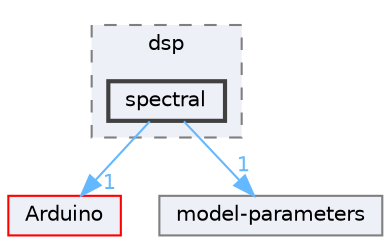 digraph "Face_Access_inferencing/src/edge-impulse-sdk/dsp/spectral"
{
 // LATEX_PDF_SIZE
  bgcolor="transparent";
  edge [fontname=Helvetica,fontsize=10,labelfontname=Helvetica,labelfontsize=10];
  node [fontname=Helvetica,fontsize=10,shape=box,height=0.2,width=0.4];
  compound=true
  subgraph clusterdir_886b43ea9b160eca43e3ca1bc455c6fc {
    graph [ bgcolor="#edf0f7", pencolor="grey50", label="dsp", fontname=Helvetica,fontsize=10 style="filled,dashed", URL="dir_886b43ea9b160eca43e3ca1bc455c6fc.html",tooltip=""]
  dir_e51bfb2ad23b65842019898fa0ad6b53 [label="spectral", fillcolor="#edf0f7", color="grey25", style="filled,bold", URL="dir_e51bfb2ad23b65842019898fa0ad6b53.html",tooltip=""];
  }
  dir_a991eec27578c865874ede3d8ec657c2 [label="Arduino", fillcolor="#edf0f7", color="red", style="filled", URL="dir_a991eec27578c865874ede3d8ec657c2.html",tooltip=""];
  dir_dbd2491d7b62253ce630b92abaa69375 [label="model-parameters", fillcolor="#edf0f7", color="grey50", style="filled", URL="dir_dbd2491d7b62253ce630b92abaa69375.html",tooltip=""];
  dir_e51bfb2ad23b65842019898fa0ad6b53->dir_a991eec27578c865874ede3d8ec657c2 [headlabel="1", labeldistance=1.5 headhref="dir_000296_000014.html" href="dir_000296_000014.html" color="steelblue1" fontcolor="steelblue1"];
  dir_e51bfb2ad23b65842019898fa0ad6b53->dir_dbd2491d7b62253ce630b92abaa69375 [headlabel="1", labeldistance=1.5 headhref="dir_000296_000197.html" href="dir_000296_000197.html" color="steelblue1" fontcolor="steelblue1"];
}
